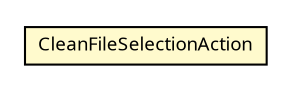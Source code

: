 #!/usr/local/bin/dot
#
# Class diagram 
# Generated by UMLGraph version R5_6 (http://www.umlgraph.org/)
#

digraph G {
	edge [fontname="Trebuchet MS",fontsize=10,labelfontname="Trebuchet MS",labelfontsize=10];
	node [fontname="Trebuchet MS",fontsize=10,shape=plaintext];
	nodesep=0.25;
	ranksep=0.5;
	// se.cambio.cds.gdl.editor.view.menubar.CleanFileSelectionAction
	c108414 [label=<<table title="se.cambio.cds.gdl.editor.view.menubar.CleanFileSelectionAction" border="0" cellborder="1" cellspacing="0" cellpadding="2" port="p" bgcolor="lemonChiffon" href="./CleanFileSelectionAction.html">
		<tr><td><table border="0" cellspacing="0" cellpadding="1">
<tr><td align="center" balign="center"><font face="Trebuchet MS"> CleanFileSelectionAction </font></td></tr>
		</table></td></tr>
		</table>>, URL="./CleanFileSelectionAction.html", fontname="Trebuchet MS", fontcolor="black", fontsize=9.0];
}

